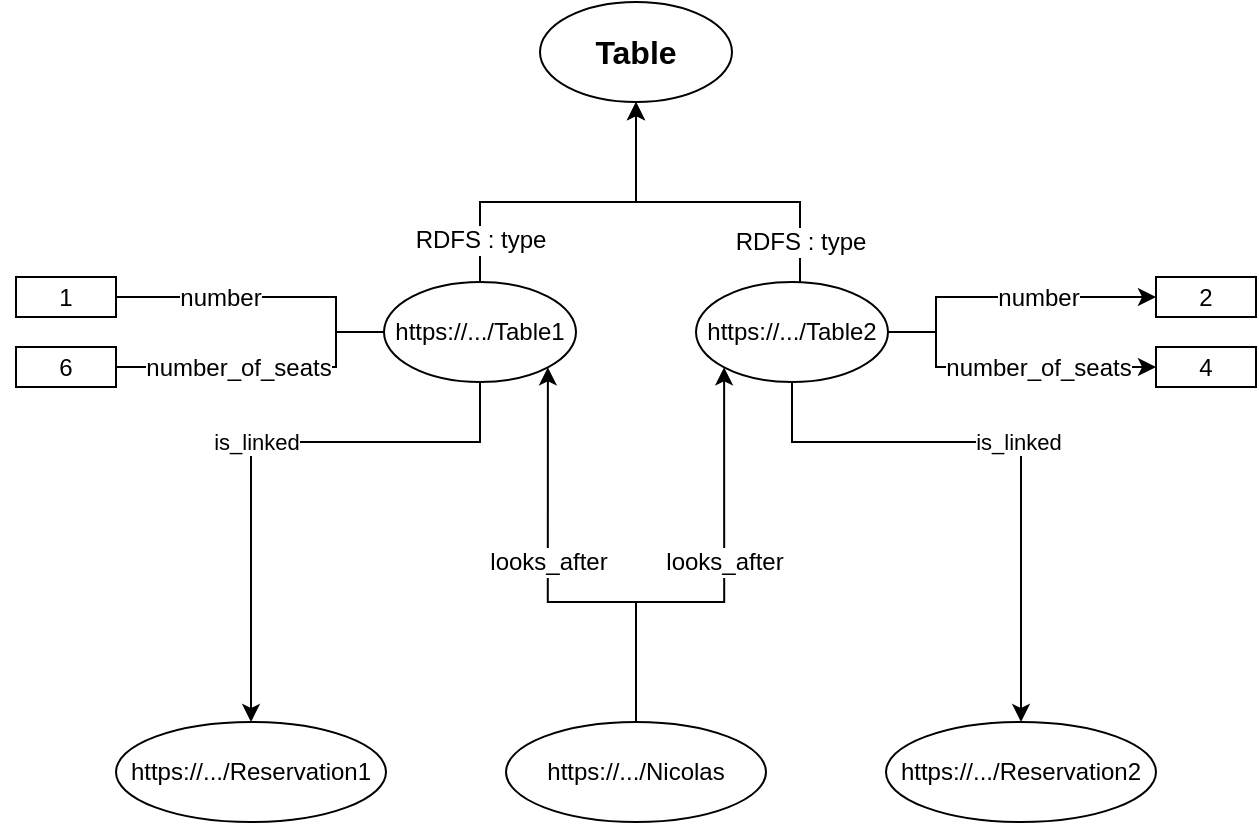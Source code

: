 <mxfile version="13.0.9">
    <diagram id="6hGFLwfOUW9BJ-s0fimq" name="Page-1">
        <mxGraphModel dx="967" dy="681" grid="1" gridSize="10" guides="1" tooltips="1" connect="1" arrows="1" fold="1" page="1" pageScale="1" pageWidth="1169" pageHeight="827" math="0" shadow="0">
            <root>
                <mxCell id="0"/>
                <mxCell id="1" parent="0"/>
                <mxCell id="2" value="RDFS : type" style="edgeStyle=orthogonalEdgeStyle;orthogonalLoop=1;jettySize=auto;html=1;entryX=0.5;entryY=1;entryDx=0;entryDy=0;fontSize=12;exitX=0.5;exitY=0;exitDx=0;exitDy=0;rounded=0;" parent="1" source="15" target="17" edge="1">
                    <mxGeometry x="-0.744" relative="1" as="geometry">
                        <mxPoint x="292" y="245" as="targetPoint"/>
                        <Array as="points">
                            <mxPoint x="430" y="200"/>
                            <mxPoint x="508" y="200"/>
                        </Array>
                        <mxPoint as="offset"/>
                    </mxGeometry>
                </mxCell>
                <mxCell id="36" value="looks_after" style="edgeStyle=orthogonalEdgeStyle;rounded=0;orthogonalLoop=1;jettySize=auto;html=1;entryX=0;entryY=1;entryDx=0;entryDy=0;fontSize=12;" parent="1" source="12" target="16" edge="1">
                    <mxGeometry x="0.121" relative="1" as="geometry">
                        <mxPoint as="offset"/>
                        <Array as="points">
                            <mxPoint x="508" y="400"/>
                            <mxPoint x="552" y="400"/>
                        </Array>
                    </mxGeometry>
                </mxCell>
                <mxCell id="37" value="looks_after" style="edgeStyle=orthogonalEdgeStyle;rounded=0;orthogonalLoop=1;jettySize=auto;html=1;entryX=1;entryY=1;entryDx=0;entryDy=0;fontSize=12;" parent="1" source="12" target="15" edge="1">
                    <mxGeometry x="0.121" relative="1" as="geometry">
                        <mxPoint as="offset"/>
                        <Array as="points">
                            <mxPoint x="508" y="400"/>
                            <mxPoint x="464" y="400"/>
                        </Array>
                    </mxGeometry>
                </mxCell>
                <mxCell id="12" value="https://.../Nicolas" style="ellipse;whiteSpace=wrap;html=1;" parent="1" vertex="1">
                    <mxGeometry x="443" y="460" width="130" height="50" as="geometry"/>
                </mxCell>
                <mxCell id="13" value="https://.../Reservation2" style="ellipse;whiteSpace=wrap;html=1;" parent="1" vertex="1">
                    <mxGeometry x="633" y="460" width="135" height="50" as="geometry"/>
                </mxCell>
                <mxCell id="14" value="https://.../Reservation1" style="ellipse;whiteSpace=wrap;html=1;" parent="1" vertex="1">
                    <mxGeometry x="248" y="460" width="135" height="50" as="geometry"/>
                </mxCell>
                <mxCell id="38" value="is_linked" style="edgeStyle=orthogonalEdgeStyle;rounded=0;orthogonalLoop=1;jettySize=auto;html=1;entryX=0.5;entryY=0;entryDx=0;entryDy=0;" edge="1" parent="1" source="15" target="14">
                    <mxGeometry relative="1" as="geometry">
                        <Array as="points">
                            <mxPoint x="430" y="320"/>
                            <mxPoint x="316" y="320"/>
                        </Array>
                    </mxGeometry>
                </mxCell>
                <mxCell id="15" value="https://.../Table1" style="ellipse;whiteSpace=wrap;html=1;" parent="1" vertex="1">
                    <mxGeometry x="382" y="240" width="96" height="50" as="geometry"/>
                </mxCell>
                <mxCell id="22" value="number" style="edgeStyle=orthogonalEdgeStyle;rounded=0;orthogonalLoop=1;jettySize=auto;html=1;entryX=0;entryY=0.5;entryDx=0;entryDy=0;fontSize=12;" parent="1" source="16" target="19" edge="1">
                    <mxGeometry x="0.208" relative="1" as="geometry">
                        <Array as="points">
                            <mxPoint x="658" y="265"/>
                            <mxPoint x="658" y="248"/>
                        </Array>
                        <mxPoint x="1" as="offset"/>
                    </mxGeometry>
                </mxCell>
                <mxCell id="23" value="number_of_seats" style="edgeStyle=orthogonalEdgeStyle;rounded=0;orthogonalLoop=1;jettySize=auto;html=1;entryX=0;entryY=0.5;entryDx=0;entryDy=0;fontSize=12;" parent="1" source="16" target="20" edge="1">
                    <mxGeometry x="0.208" relative="1" as="geometry">
                        <Array as="points">
                            <mxPoint x="658" y="265"/>
                            <mxPoint x="658" y="283"/>
                        </Array>
                        <mxPoint x="1" as="offset"/>
                    </mxGeometry>
                </mxCell>
                <mxCell id="40" value="is_linked" style="edgeStyle=orthogonalEdgeStyle;rounded=0;orthogonalLoop=1;jettySize=auto;html=1;entryX=0.5;entryY=0;entryDx=0;entryDy=0;" edge="1" parent="1" source="16" target="13">
                    <mxGeometry relative="1" as="geometry">
                        <Array as="points">
                            <mxPoint x="586" y="320"/>
                            <mxPoint x="701" y="320"/>
                        </Array>
                    </mxGeometry>
                </mxCell>
                <mxCell id="16" value="https://.../Table2" style="ellipse;whiteSpace=wrap;html=1;" parent="1" vertex="1">
                    <mxGeometry x="538" y="240" width="96" height="50" as="geometry"/>
                </mxCell>
                <mxCell id="17" value="Table" style="ellipse;whiteSpace=wrap;html=1;fontSize=16;fontStyle=1" parent="1" vertex="1">
                    <mxGeometry x="460" y="100" width="96" height="50" as="geometry"/>
                </mxCell>
                <mxCell id="19" value="2" style="rounded=0;whiteSpace=wrap;html=1;fontSize=12;" parent="1" vertex="1">
                    <mxGeometry x="768" y="237.5" width="50" height="20" as="geometry"/>
                </mxCell>
                <mxCell id="20" value="4" style="rounded=0;whiteSpace=wrap;html=1;fontSize=12;" parent="1" vertex="1">
                    <mxGeometry x="768" y="272.5" width="50" height="20" as="geometry"/>
                </mxCell>
                <mxCell id="24" value="number" style="edgeStyle=orthogonalEdgeStyle;rounded=0;orthogonalLoop=1;jettySize=auto;html=1;entryX=0;entryY=0.5;entryDx=0;entryDy=0;fontSize=12;exitX=0;exitY=0.5;exitDx=0;exitDy=0;" parent="1" source="15" target="26" edge="1">
                    <mxGeometry x="-0.012" relative="1" as="geometry">
                        <mxPoint x="84" y="265" as="sourcePoint"/>
                        <Array as="points">
                            <mxPoint x="358" y="265"/>
                            <mxPoint x="358" y="248"/>
                        </Array>
                        <mxPoint as="offset"/>
                    </mxGeometry>
                </mxCell>
                <mxCell id="25" value="number_of_seats" style="edgeStyle=orthogonalEdgeStyle;rounded=0;orthogonalLoop=1;jettySize=auto;html=1;entryX=0;entryY=0.5;entryDx=0;entryDy=0;fontSize=12;exitX=0;exitY=0.5;exitDx=0;exitDy=0;" parent="1" source="15" target="27" edge="1">
                    <mxGeometry x="-0.092" relative="1" as="geometry">
                        <mxPoint x="84" y="265" as="sourcePoint"/>
                        <Array as="points">
                            <mxPoint x="358" y="265"/>
                            <mxPoint x="358" y="283"/>
                        </Array>
                        <mxPoint x="1" as="offset"/>
                    </mxGeometry>
                </mxCell>
                <mxCell id="26" value="1" style="rounded=0;whiteSpace=wrap;html=1;fontSize=12;" parent="1" vertex="1">
                    <mxGeometry x="198" y="237.5" width="50" height="20" as="geometry"/>
                </mxCell>
                <mxCell id="27" value="6" style="rounded=0;whiteSpace=wrap;html=1;fontSize=12;" parent="1" vertex="1">
                    <mxGeometry x="198" y="272.5" width="50" height="20" as="geometry"/>
                </mxCell>
                <mxCell id="33" value="RDFS : type" style="edgeStyle=orthogonalEdgeStyle;orthogonalLoop=1;jettySize=auto;html=1;entryX=0.5;entryY=1;entryDx=0;entryDy=0;fontSize=12;rounded=0;" parent="1" target="17" edge="1">
                    <mxGeometry x="-0.767" relative="1" as="geometry">
                        <mxPoint x="508" y="150" as="targetPoint"/>
                        <mxPoint x="590" y="240" as="sourcePoint"/>
                        <Array as="points">
                            <mxPoint x="590" y="240"/>
                            <mxPoint x="590" y="200"/>
                            <mxPoint x="508" y="200"/>
                        </Array>
                        <mxPoint as="offset"/>
                    </mxGeometry>
                </mxCell>
            </root>
        </mxGraphModel>
    </diagram>
</mxfile>